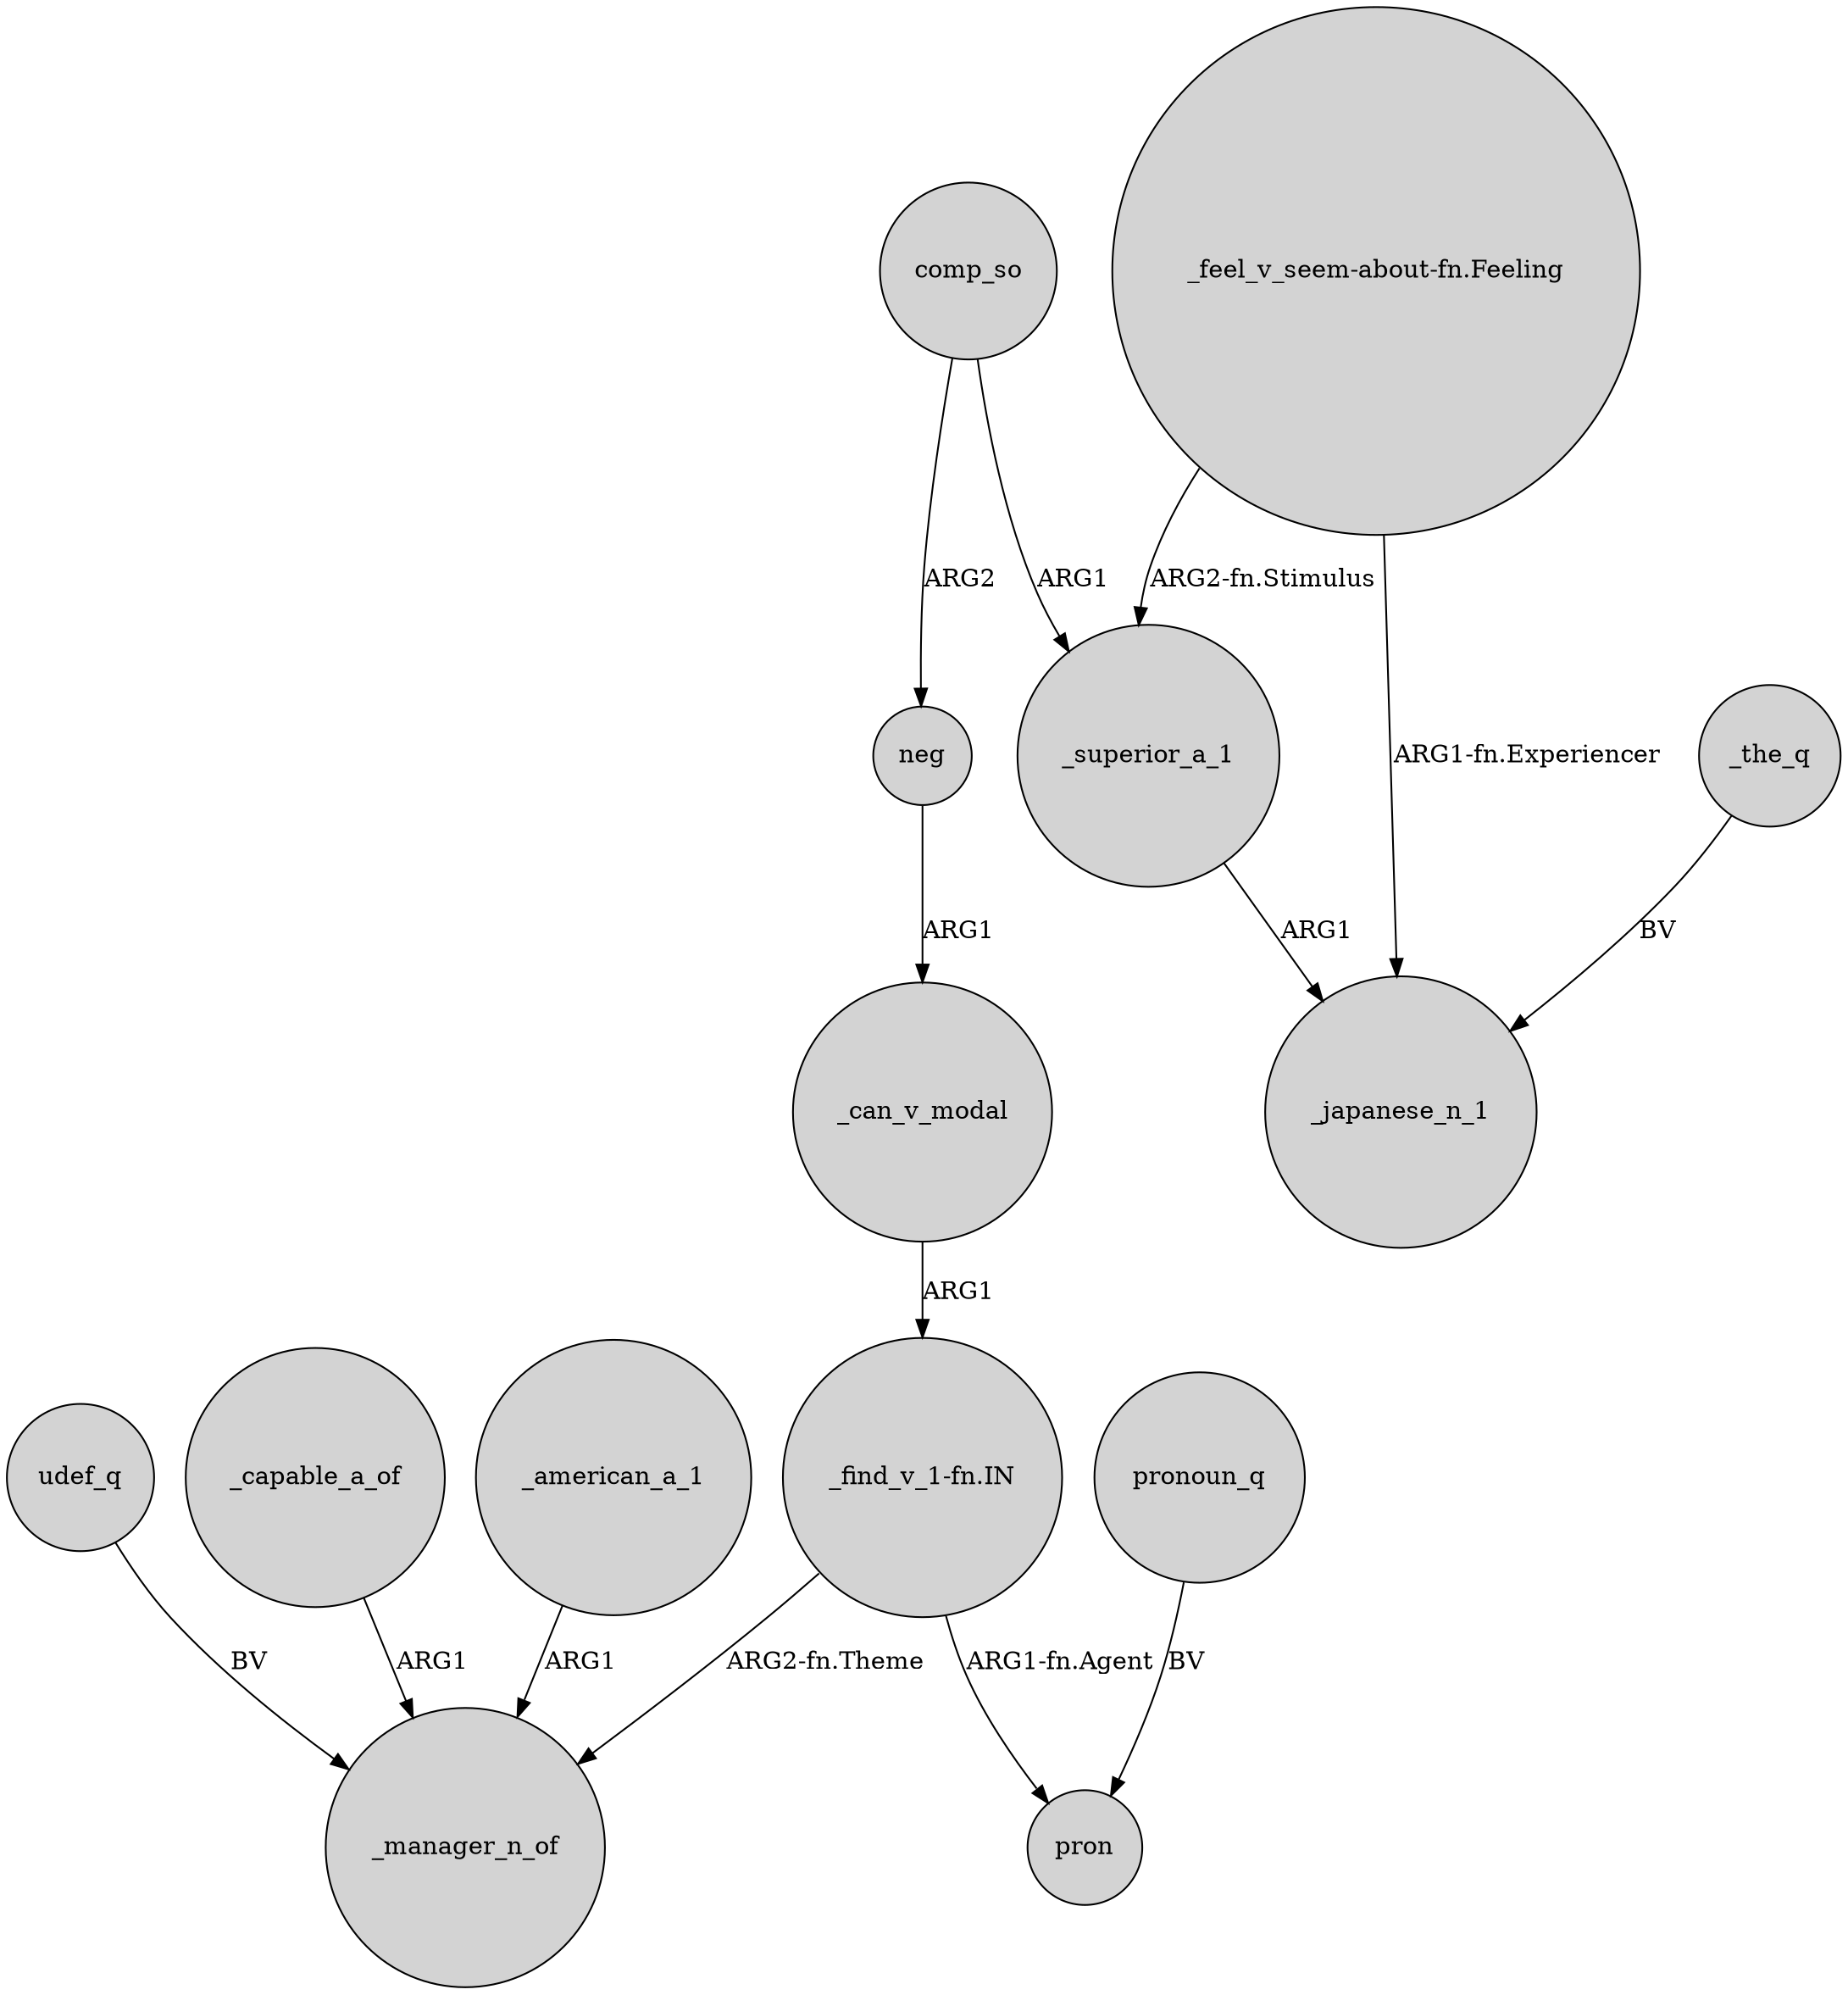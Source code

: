digraph {
	node [shape=circle style=filled]
	comp_so -> _superior_a_1 [label=ARG1]
	neg -> _can_v_modal [label=ARG1]
	_can_v_modal -> "_find_v_1-fn.IN" [label=ARG1]
	_capable_a_of -> _manager_n_of [label=ARG1]
	_american_a_1 -> _manager_n_of [label=ARG1]
	"_find_v_1-fn.IN" -> _manager_n_of [label="ARG2-fn.Theme"]
	"_find_v_1-fn.IN" -> pron [label="ARG1-fn.Agent"]
	pronoun_q -> pron [label=BV]
	_superior_a_1 -> _japanese_n_1 [label=ARG1]
	"_feel_v_seem-about-fn.Feeling" -> _superior_a_1 [label="ARG2-fn.Stimulus"]
	_the_q -> _japanese_n_1 [label=BV]
	"_feel_v_seem-about-fn.Feeling" -> _japanese_n_1 [label="ARG1-fn.Experiencer"]
	udef_q -> _manager_n_of [label=BV]
	comp_so -> neg [label=ARG2]
}
